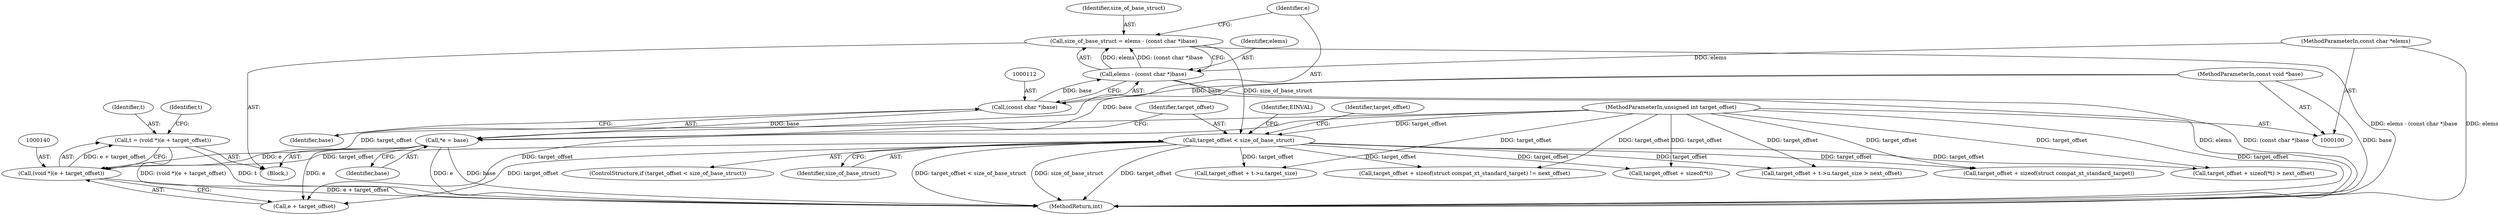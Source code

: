 digraph "0_linux_ce683e5f9d045e5d67d1312a42b359cb2ab2a13c_6@integer" {
"1000137" [label="(Call,t = (void *)(e + target_offset))"];
"1000139" [label="(Call,(void *)(e + target_offset))"];
"1000116" [label="(Call,*e = base)"];
"1000111" [label="(Call,(const char *)base)"];
"1000101" [label="(MethodParameterIn,const void *base)"];
"1000103" [label="(MethodParameterIn,unsigned int target_offset)"];
"1000120" [label="(Call,target_offset < size_of_base_struct)"];
"1000107" [label="(Call,size_of_base_struct = elems - (const char *)base)"];
"1000109" [label="(Call,elems - (const char *)base)"];
"1000102" [label="(MethodParameterIn,const char *elems)"];
"1000139" [label="(Call,(void *)(e + target_offset))"];
"1000122" [label="(Identifier,size_of_base_struct)"];
"1000183" [label="(Call,target_offset + sizeof(struct compat_xt_standard_target) != next_offset)"];
"1000116" [label="(Call,*e = base)"];
"1000113" [label="(Identifier,base)"];
"1000194" [label="(MethodReturn,int)"];
"1000148" [label="(Identifier,t)"];
"1000101" [label="(MethodParameterIn,const void *base)"];
"1000111" [label="(Call,(const char *)base)"];
"1000118" [label="(Identifier,base)"];
"1000125" [label="(Identifier,EINVAL)"];
"1000128" [label="(Call,target_offset + sizeof(*t))"];
"1000107" [label="(Call,size_of_base_struct = elems - (const char *)base)"];
"1000108" [label="(Identifier,size_of_base_struct)"];
"1000158" [label="(Call,target_offset + t->u.target_size > next_offset)"];
"1000103" [label="(MethodParameterIn,unsigned int target_offset)"];
"1000109" [label="(Call,elems - (const char *)base)"];
"1000110" [label="(Identifier,elems)"];
"1000138" [label="(Identifier,t)"];
"1000137" [label="(Call,t = (void *)(e + target_offset))"];
"1000129" [label="(Identifier,target_offset)"];
"1000121" [label="(Identifier,target_offset)"];
"1000105" [label="(Block,)"];
"1000102" [label="(MethodParameterIn,const char *elems)"];
"1000184" [label="(Call,target_offset + sizeof(struct compat_xt_standard_target))"];
"1000127" [label="(Call,target_offset + sizeof(*t) > next_offset)"];
"1000141" [label="(Call,e + target_offset)"];
"1000120" [label="(Call,target_offset < size_of_base_struct)"];
"1000117" [label="(Identifier,e)"];
"1000159" [label="(Call,target_offset + t->u.target_size)"];
"1000119" [label="(ControlStructure,if (target_offset < size_of_base_struct))"];
"1000137" -> "1000105"  [label="AST: "];
"1000137" -> "1000139"  [label="CFG: "];
"1000138" -> "1000137"  [label="AST: "];
"1000139" -> "1000137"  [label="AST: "];
"1000148" -> "1000137"  [label="CFG: "];
"1000137" -> "1000194"  [label="DDG: (void *)(e + target_offset)"];
"1000137" -> "1000194"  [label="DDG: t"];
"1000139" -> "1000137"  [label="DDG: e + target_offset"];
"1000139" -> "1000141"  [label="CFG: "];
"1000140" -> "1000139"  [label="AST: "];
"1000141" -> "1000139"  [label="AST: "];
"1000139" -> "1000194"  [label="DDG: e + target_offset"];
"1000116" -> "1000139"  [label="DDG: e"];
"1000103" -> "1000139"  [label="DDG: target_offset"];
"1000120" -> "1000139"  [label="DDG: target_offset"];
"1000116" -> "1000105"  [label="AST: "];
"1000116" -> "1000118"  [label="CFG: "];
"1000117" -> "1000116"  [label="AST: "];
"1000118" -> "1000116"  [label="AST: "];
"1000121" -> "1000116"  [label="CFG: "];
"1000116" -> "1000194"  [label="DDG: base"];
"1000116" -> "1000194"  [label="DDG: e"];
"1000111" -> "1000116"  [label="DDG: base"];
"1000101" -> "1000116"  [label="DDG: base"];
"1000116" -> "1000141"  [label="DDG: e"];
"1000111" -> "1000109"  [label="AST: "];
"1000111" -> "1000113"  [label="CFG: "];
"1000112" -> "1000111"  [label="AST: "];
"1000113" -> "1000111"  [label="AST: "];
"1000109" -> "1000111"  [label="CFG: "];
"1000111" -> "1000109"  [label="DDG: base"];
"1000101" -> "1000111"  [label="DDG: base"];
"1000101" -> "1000100"  [label="AST: "];
"1000101" -> "1000194"  [label="DDG: base"];
"1000103" -> "1000100"  [label="AST: "];
"1000103" -> "1000194"  [label="DDG: target_offset"];
"1000103" -> "1000120"  [label="DDG: target_offset"];
"1000103" -> "1000127"  [label="DDG: target_offset"];
"1000103" -> "1000128"  [label="DDG: target_offset"];
"1000103" -> "1000141"  [label="DDG: target_offset"];
"1000103" -> "1000158"  [label="DDG: target_offset"];
"1000103" -> "1000159"  [label="DDG: target_offset"];
"1000103" -> "1000183"  [label="DDG: target_offset"];
"1000103" -> "1000184"  [label="DDG: target_offset"];
"1000120" -> "1000119"  [label="AST: "];
"1000120" -> "1000122"  [label="CFG: "];
"1000121" -> "1000120"  [label="AST: "];
"1000122" -> "1000120"  [label="AST: "];
"1000125" -> "1000120"  [label="CFG: "];
"1000129" -> "1000120"  [label="CFG: "];
"1000120" -> "1000194"  [label="DDG: target_offset"];
"1000120" -> "1000194"  [label="DDG: target_offset < size_of_base_struct"];
"1000120" -> "1000194"  [label="DDG: size_of_base_struct"];
"1000107" -> "1000120"  [label="DDG: size_of_base_struct"];
"1000120" -> "1000127"  [label="DDG: target_offset"];
"1000120" -> "1000128"  [label="DDG: target_offset"];
"1000120" -> "1000141"  [label="DDG: target_offset"];
"1000120" -> "1000158"  [label="DDG: target_offset"];
"1000120" -> "1000159"  [label="DDG: target_offset"];
"1000120" -> "1000183"  [label="DDG: target_offset"];
"1000120" -> "1000184"  [label="DDG: target_offset"];
"1000107" -> "1000105"  [label="AST: "];
"1000107" -> "1000109"  [label="CFG: "];
"1000108" -> "1000107"  [label="AST: "];
"1000109" -> "1000107"  [label="AST: "];
"1000117" -> "1000107"  [label="CFG: "];
"1000107" -> "1000194"  [label="DDG: elems - (const char *)base"];
"1000109" -> "1000107"  [label="DDG: elems"];
"1000109" -> "1000107"  [label="DDG: (const char *)base"];
"1000110" -> "1000109"  [label="AST: "];
"1000109" -> "1000194"  [label="DDG: elems"];
"1000109" -> "1000194"  [label="DDG: (const char *)base"];
"1000102" -> "1000109"  [label="DDG: elems"];
"1000102" -> "1000100"  [label="AST: "];
"1000102" -> "1000194"  [label="DDG: elems"];
}
